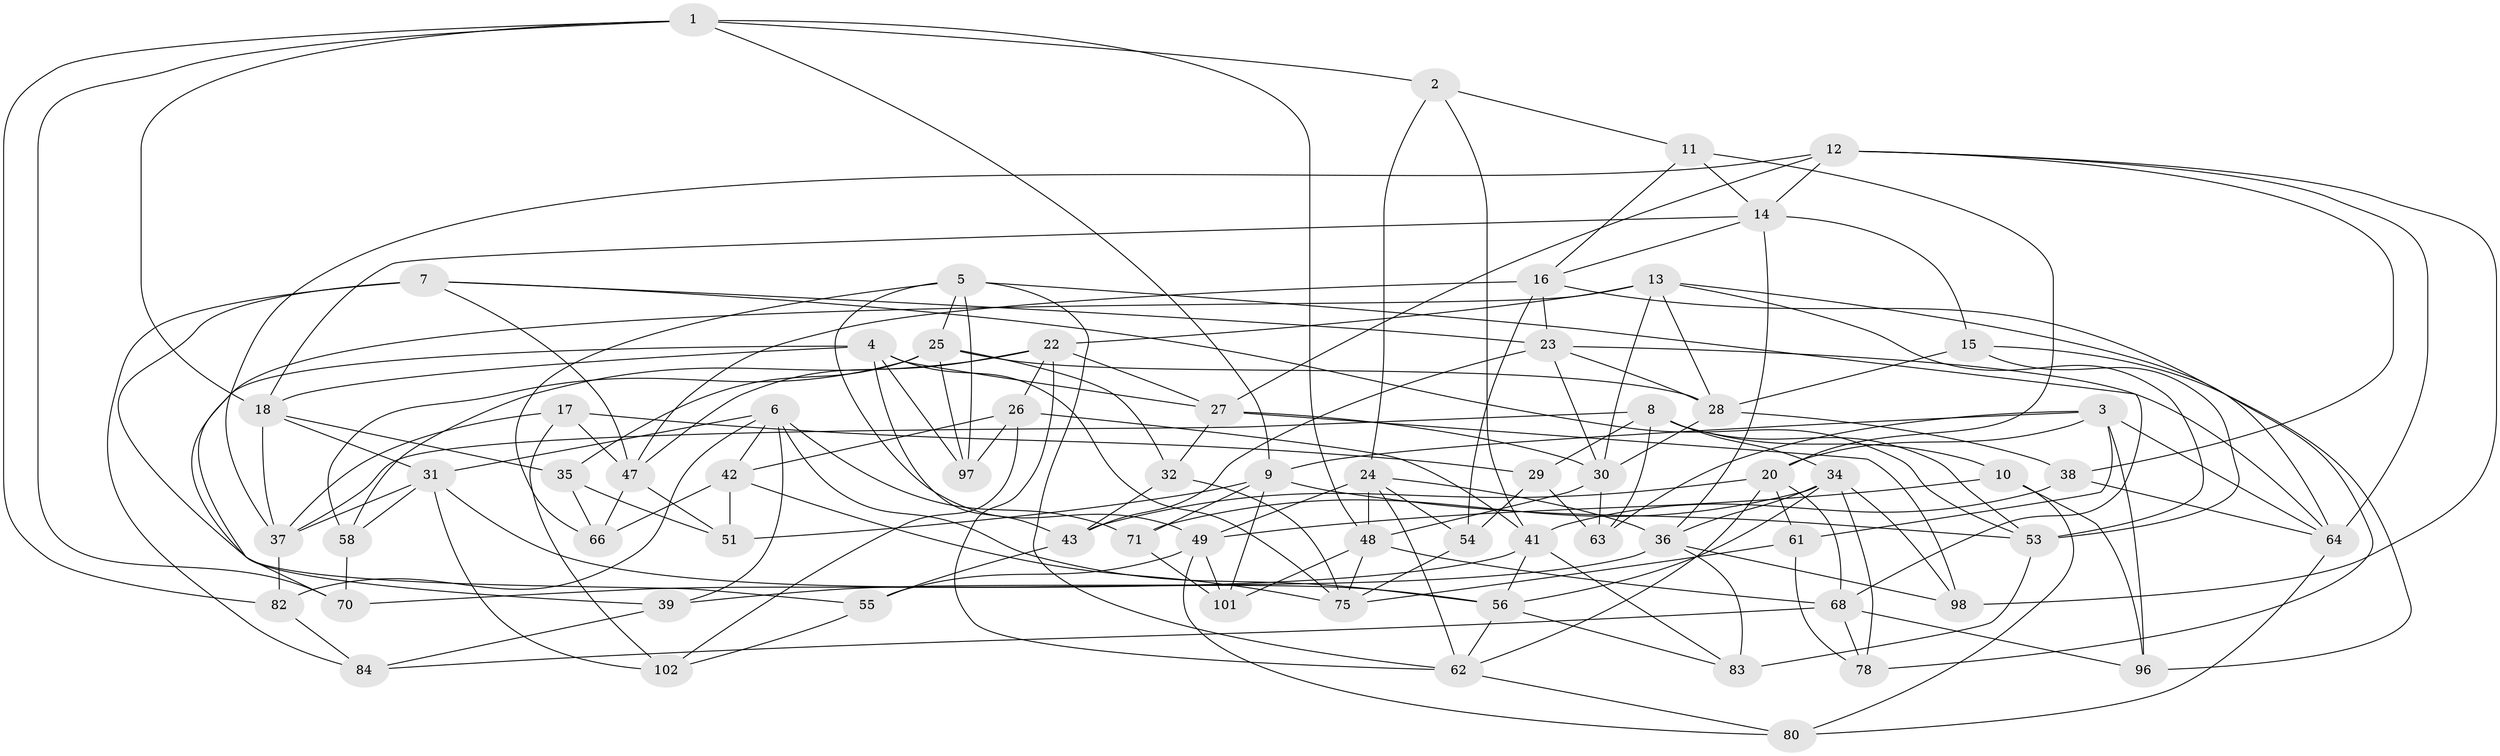 // original degree distribution, {4: 1.0}
// Generated by graph-tools (version 1.1) at 2025/11/02/27/25 16:11:49]
// undirected, 67 vertices, 170 edges
graph export_dot {
graph [start="1"]
  node [color=gray90,style=filled];
  1 [super="+33"];
  2;
  3 [super="+95"];
  4 [super="+57"];
  5 [super="+92"];
  6 [super="+21"];
  7 [super="+44"];
  8 [super="+65"];
  9 [super="+52"];
  10;
  11;
  12 [super="+106"];
  13 [super="+69"];
  14 [super="+74"];
  15;
  16 [super="+19"];
  17;
  18 [super="+91"];
  20 [super="+81"];
  22 [super="+104"];
  23 [super="+46"];
  24 [super="+103"];
  25 [super="+90"];
  26 [super="+73"];
  27 [super="+45"];
  28 [super="+59"];
  29;
  30 [super="+76"];
  31 [super="+99"];
  32;
  34 [super="+88"];
  35;
  36 [super="+72"];
  37 [super="+40"];
  38;
  39;
  41 [super="+50"];
  42 [super="+105"];
  43 [super="+85"];
  47 [super="+67"];
  48 [super="+86"];
  49 [super="+60"];
  51;
  53 [super="+100"];
  54;
  55 [super="+77"];
  56 [super="+79"];
  58;
  61;
  62 [super="+87"];
  63;
  64 [super="+94"];
  66;
  68 [super="+89"];
  70;
  71;
  75 [super="+93"];
  78;
  80;
  82;
  83;
  84;
  96;
  97;
  98;
  101;
  102;
  1 -- 70;
  1 -- 2;
  1 -- 48;
  1 -- 9;
  1 -- 82;
  1 -- 18;
  2 -- 11;
  2 -- 41;
  2 -- 24;
  3 -- 64;
  3 -- 96;
  3 -- 61;
  3 -- 63;
  3 -- 9;
  3 -- 20;
  4 -- 70;
  4 -- 97;
  4 -- 75;
  4 -- 43;
  4 -- 27;
  4 -- 18;
  5 -- 62;
  5 -- 97;
  5 -- 68;
  5 -- 25;
  5 -- 66;
  5 -- 49;
  6 -- 56;
  6 -- 31;
  6 -- 42;
  6 -- 82;
  6 -- 39;
  6 -- 71;
  7 -- 23;
  7 -- 53;
  7 -- 55 [weight=2];
  7 -- 47;
  7 -- 84;
  8 -- 37;
  8 -- 10;
  8 -- 29;
  8 -- 63;
  8 -- 53;
  8 -- 34;
  9 -- 71;
  9 -- 101;
  9 -- 51;
  9 -- 53;
  10 -- 96;
  10 -- 80;
  10 -- 49;
  11 -- 16;
  11 -- 14;
  11 -- 20;
  12 -- 38;
  12 -- 98;
  12 -- 64;
  12 -- 37;
  12 -- 14;
  12 -- 27;
  13 -- 39;
  13 -- 28;
  13 -- 22;
  13 -- 64;
  13 -- 53;
  13 -- 30;
  14 -- 15;
  14 -- 16;
  14 -- 18;
  14 -- 36;
  15 -- 96;
  15 -- 53;
  15 -- 28;
  16 -- 47;
  16 -- 54;
  16 -- 78;
  16 -- 23;
  17 -- 102;
  17 -- 29;
  17 -- 47;
  17 -- 37;
  18 -- 35;
  18 -- 31;
  18 -- 37;
  20 -- 61;
  20 -- 43;
  20 -- 68;
  20 -- 62;
  22 -- 58;
  22 -- 27;
  22 -- 62;
  22 -- 47;
  22 -- 26;
  23 -- 28;
  23 -- 30;
  23 -- 43;
  23 -- 64;
  24 -- 48;
  24 -- 54;
  24 -- 62;
  24 -- 49;
  24 -- 36;
  25 -- 35;
  25 -- 32;
  25 -- 58;
  25 -- 97;
  25 -- 28;
  26 -- 42 [weight=2];
  26 -- 97;
  26 -- 41;
  26 -- 102;
  27 -- 98;
  27 -- 30;
  27 -- 32;
  28 -- 38;
  28 -- 30;
  29 -- 63;
  29 -- 54;
  30 -- 63;
  30 -- 48;
  31 -- 58;
  31 -- 102;
  31 -- 37;
  31 -- 56;
  32 -- 43;
  32 -- 75;
  34 -- 98;
  34 -- 71;
  34 -- 56;
  34 -- 36;
  34 -- 78;
  35 -- 51;
  35 -- 66;
  36 -- 83;
  36 -- 98;
  36 -- 39;
  37 -- 82;
  38 -- 64;
  38 -- 41;
  39 -- 84;
  41 -- 83;
  41 -- 70;
  41 -- 56;
  42 -- 75;
  42 -- 51;
  42 -- 66;
  43 -- 55 [weight=2];
  47 -- 66;
  47 -- 51;
  48 -- 101;
  48 -- 75;
  48 -- 68;
  49 -- 80;
  49 -- 55;
  49 -- 101;
  53 -- 83;
  54 -- 75;
  55 -- 102;
  56 -- 83;
  56 -- 62;
  58 -- 70;
  61 -- 78;
  61 -- 75;
  62 -- 80;
  64 -- 80;
  68 -- 78;
  68 -- 96;
  68 -- 84;
  71 -- 101;
  82 -- 84;
}
